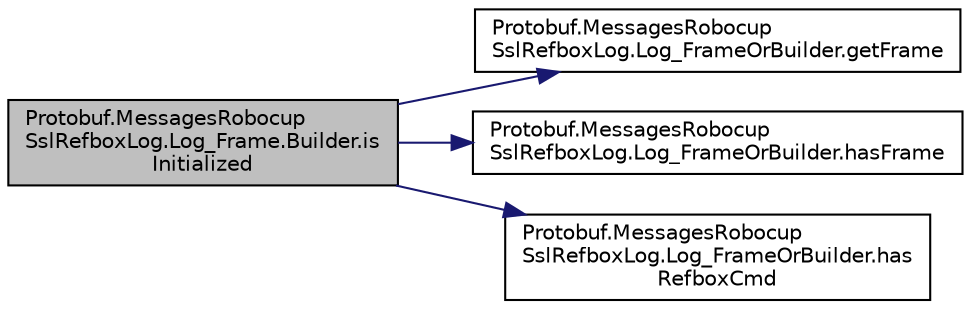 digraph "Protobuf.MessagesRobocupSslRefboxLog.Log_Frame.Builder.isInitialized"
{
 // INTERACTIVE_SVG=YES
  edge [fontname="Helvetica",fontsize="10",labelfontname="Helvetica",labelfontsize="10"];
  node [fontname="Helvetica",fontsize="10",shape=record];
  rankdir="LR";
  Node1 [label="Protobuf.MessagesRobocup\lSslRefboxLog.Log_Frame.Builder.is\lInitialized",height=0.2,width=0.4,color="black", fillcolor="grey75", style="filled", fontcolor="black"];
  Node1 -> Node2 [color="midnightblue",fontsize="10",style="solid",fontname="Helvetica"];
  Node2 [label="Protobuf.MessagesRobocup\lSslRefboxLog.Log_FrameOrBuilder.getFrame",height=0.2,width=0.4,color="black", fillcolor="white", style="filled",URL="$d7/d35/interface_protobuf_1_1_messages_robocup_ssl_refbox_log_1_1_log___frame_or_builder.html#aad5c2bbcfa185797221df6ee16e9cd82"];
  Node1 -> Node3 [color="midnightblue",fontsize="10",style="solid",fontname="Helvetica"];
  Node3 [label="Protobuf.MessagesRobocup\lSslRefboxLog.Log_FrameOrBuilder.hasFrame",height=0.2,width=0.4,color="black", fillcolor="white", style="filled",URL="$d7/d35/interface_protobuf_1_1_messages_robocup_ssl_refbox_log_1_1_log___frame_or_builder.html#a89a84640f4078ae6d028f8758a890c3b"];
  Node1 -> Node4 [color="midnightblue",fontsize="10",style="solid",fontname="Helvetica"];
  Node4 [label="Protobuf.MessagesRobocup\lSslRefboxLog.Log_FrameOrBuilder.has\lRefboxCmd",height=0.2,width=0.4,color="black", fillcolor="white", style="filled",URL="$d7/d35/interface_protobuf_1_1_messages_robocup_ssl_refbox_log_1_1_log___frame_or_builder.html#a1e118b7d9f766918574afbd4e3d6169b"];
}
